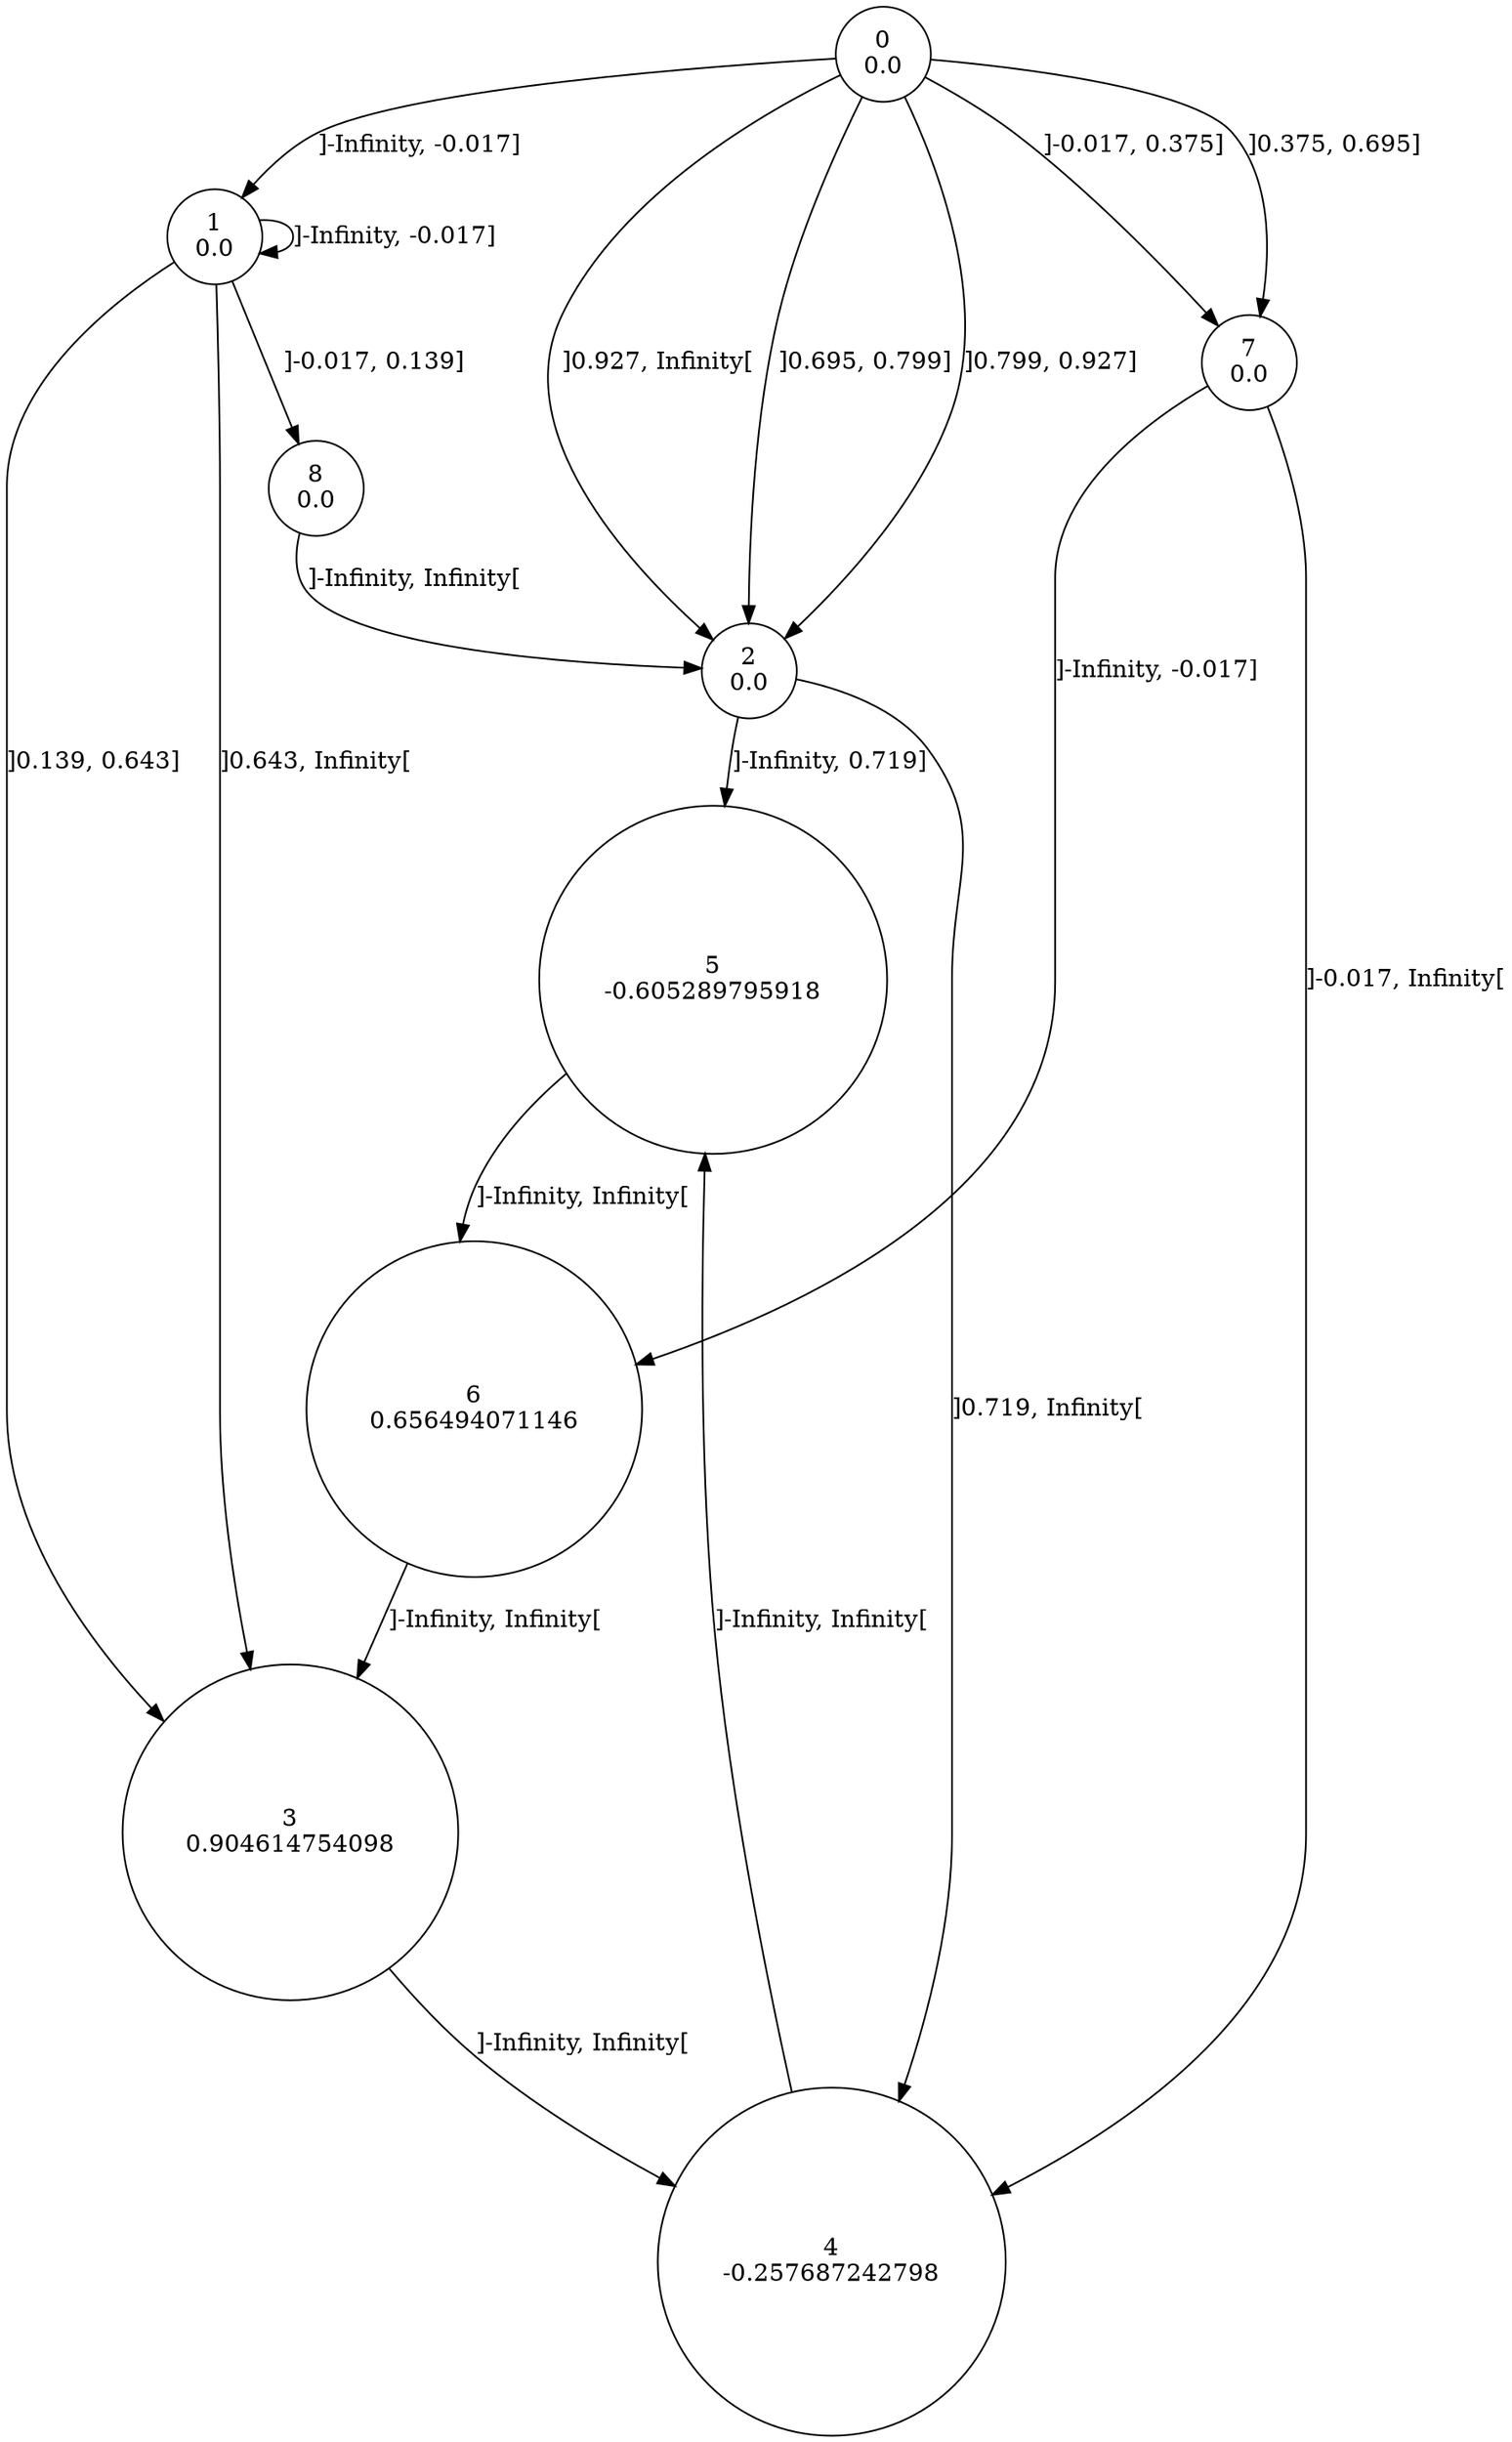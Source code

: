 digraph a {
0 [shape=circle, label="0\n0.0"];
	0 -> 1 [label="]-Infinity, -0.017]"];
	0 -> 7 [label="]-0.017, 0.375]"];
	0 -> 7 [label="]0.375, 0.695]"];
	0 -> 2 [label="]0.695, 0.799]"];
	0 -> 2 [label="]0.799, 0.927]"];
	0 -> 2 [label="]0.927, Infinity["];
1 [shape=circle, label="1\n0.0"];
	1 -> 1 [label="]-Infinity, -0.017]"];
	1 -> 8 [label="]-0.017, 0.139]"];
	1 -> 3 [label="]0.139, 0.643]"];
	1 -> 3 [label="]0.643, Infinity["];
2 [shape=circle, label="2\n0.0"];
	2 -> 5 [label="]-Infinity, 0.719]"];
	2 -> 4 [label="]0.719, Infinity["];
3 [shape=circle, label="3\n0.904614754098"];
	3 -> 4 [label="]-Infinity, Infinity["];
4 [shape=circle, label="4\n-0.257687242798"];
	4 -> 5 [label="]-Infinity, Infinity["];
5 [shape=circle, label="5\n-0.605289795918"];
	5 -> 6 [label="]-Infinity, Infinity["];
6 [shape=circle, label="6\n0.656494071146"];
	6 -> 3 [label="]-Infinity, Infinity["];
7 [shape=circle, label="7\n0.0"];
	7 -> 6 [label="]-Infinity, -0.017]"];
	7 -> 4 [label="]-0.017, Infinity["];
8 [shape=circle, label="8\n0.0"];
	8 -> 2 [label="]-Infinity, Infinity["];
}